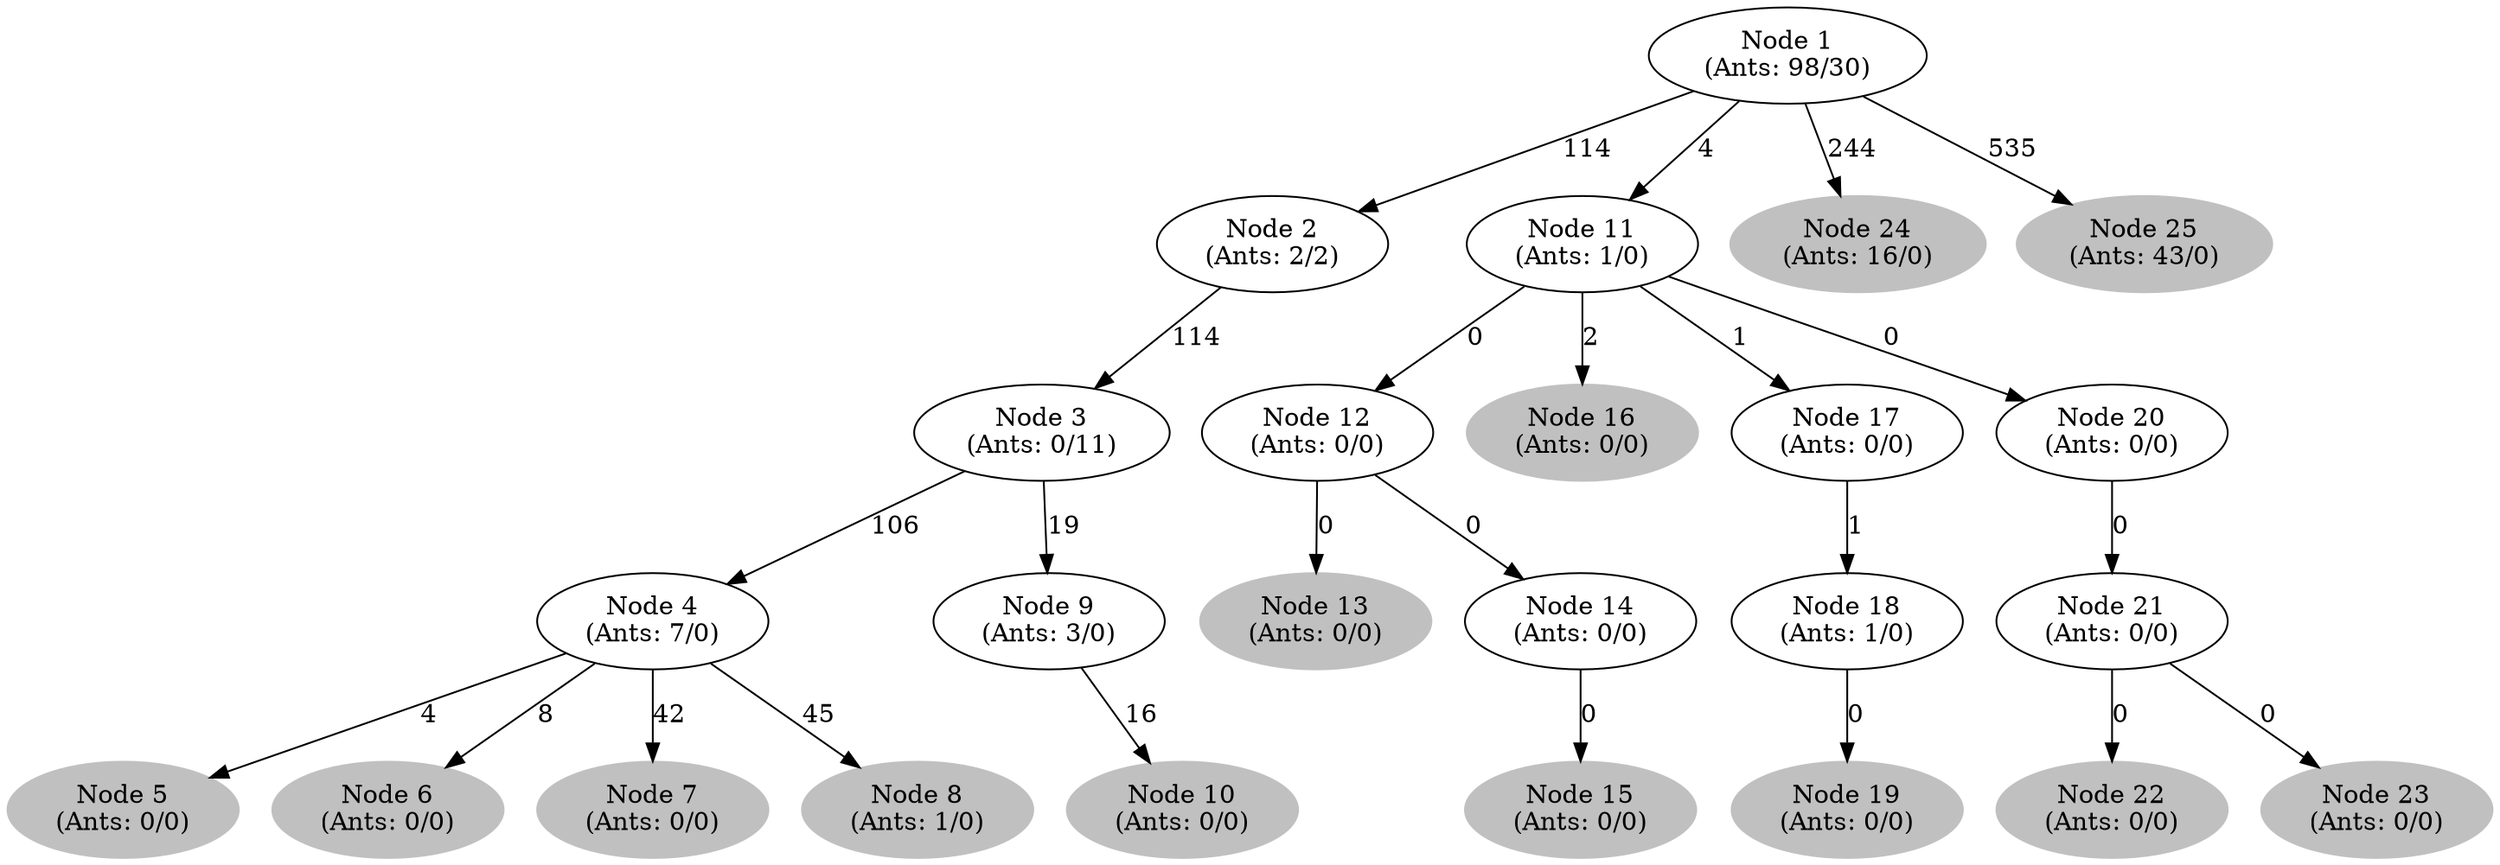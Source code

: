 digraph G {
	
	 "Node 1\n(Ants: 98/30)" -> "Node 2\n(Ants: 2/2)" [label=114];
	 "Node 2\n(Ants: 2/2)" -> "Node 3\n(Ants: 0/11)" [label=114];
	 "Node 3\n(Ants: 0/11)" -> "Node 4\n(Ants: 7/0)" [label=106];
	 "Node 5\n(Ants: 0/0)" [style=filled,color="gray"];
	"Node 4\n(Ants: 7/0)" -> "Node 5\n(Ants: 0/0)" [label=4];
	 "Node 6\n(Ants: 0/0)" [style=filled,color="gray"];
	"Node 4\n(Ants: 7/0)" -> "Node 6\n(Ants: 0/0)" [label=8];
	 "Node 7\n(Ants: 0/0)" [style=filled,color="gray"];
	"Node 4\n(Ants: 7/0)" -> "Node 7\n(Ants: 0/0)" [label=42];
	 "Node 8\n(Ants: 1/0)" [style=filled,color="gray"];
	"Node 4\n(Ants: 7/0)" -> "Node 8\n(Ants: 1/0)" [label=45];
	 "Node 3\n(Ants: 0/11)" -> "Node 9\n(Ants: 3/0)" [label=19];
	 "Node 10\n(Ants: 0/0)" [style=filled,color="gray"];
	"Node 9\n(Ants: 3/0)" -> "Node 10\n(Ants: 0/0)" [label=16];
	 "Node 1\n(Ants: 98/30)" -> "Node 11\n(Ants: 1/0)" [label=4];
	 "Node 11\n(Ants: 1/0)" -> "Node 12\n(Ants: 0/0)" [label=0];
	 "Node 13\n(Ants: 0/0)" [style=filled,color="gray"];
	"Node 12\n(Ants: 0/0)" -> "Node 13\n(Ants: 0/0)" [label=0];
	 "Node 12\n(Ants: 0/0)" -> "Node 14\n(Ants: 0/0)" [label=0];
	 "Node 15\n(Ants: 0/0)" [style=filled,color="gray"];
	"Node 14\n(Ants: 0/0)" -> "Node 15\n(Ants: 0/0)" [label=0];
	 "Node 16\n(Ants: 0/0)" [style=filled,color="gray"];
	"Node 11\n(Ants: 1/0)" -> "Node 16\n(Ants: 0/0)" [label=2];
	 "Node 11\n(Ants: 1/0)" -> "Node 17\n(Ants: 0/0)" [label=1];
	 "Node 17\n(Ants: 0/0)" -> "Node 18\n(Ants: 1/0)" [label=1];
	 "Node 19\n(Ants: 0/0)" [style=filled,color="gray"];
	"Node 18\n(Ants: 1/0)" -> "Node 19\n(Ants: 0/0)" [label=0];
	 "Node 11\n(Ants: 1/0)" -> "Node 20\n(Ants: 0/0)" [label=0];
	 "Node 20\n(Ants: 0/0)" -> "Node 21\n(Ants: 0/0)" [label=0];
	 "Node 22\n(Ants: 0/0)" [style=filled,color="gray"];
	"Node 21\n(Ants: 0/0)" -> "Node 22\n(Ants: 0/0)" [label=0];
	 "Node 23\n(Ants: 0/0)" [style=filled,color="gray"];
	"Node 21\n(Ants: 0/0)" -> "Node 23\n(Ants: 0/0)" [label=0];
	 "Node 24\n(Ants: 16/0)" [style=filled,color="gray"];
	"Node 1\n(Ants: 98/30)" -> "Node 24\n(Ants: 16/0)" [label=244];
	 "Node 25\n(Ants: 43/0)" [style=filled,color="gray"];
	"Node 1\n(Ants: 98/30)" -> "Node 25\n(Ants: 43/0)" [label=535];
	 
}
